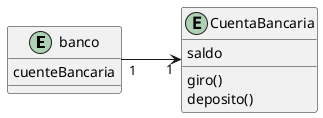@startuml
'https://plantuml.com/sequence-diagram

left to right direction

entity banco{
cuenteBancaria

}

entity CuentaBancaria{
saldo
giro()
deposito()
}

banco"1" -->"1" CuentaBancaria

@enduml